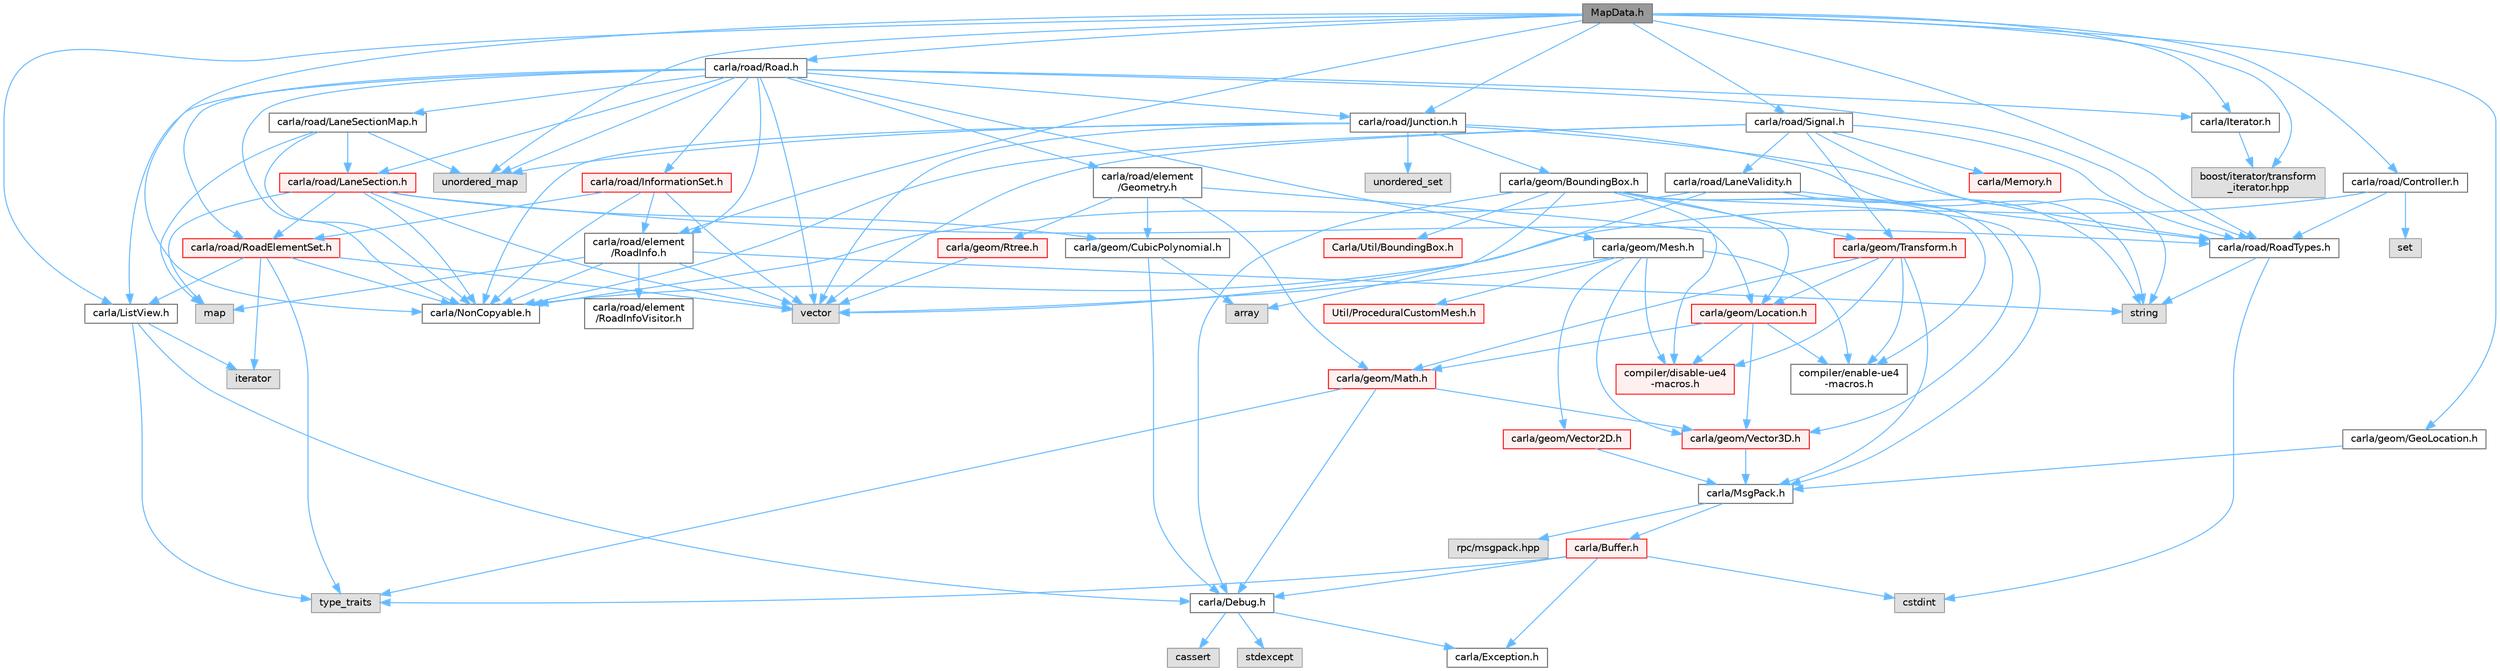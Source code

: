 digraph "MapData.h"
{
 // INTERACTIVE_SVG=YES
 // LATEX_PDF_SIZE
  bgcolor="transparent";
  edge [fontname=Helvetica,fontsize=10,labelfontname=Helvetica,labelfontsize=10];
  node [fontname=Helvetica,fontsize=10,shape=box,height=0.2,width=0.4];
  Node1 [id="Node000001",label="MapData.h",height=0.2,width=0.4,color="gray40", fillcolor="grey60", style="filled", fontcolor="black",tooltip=" "];
  Node1 -> Node2 [id="edge1_Node000001_Node000002",color="steelblue1",style="solid",tooltip=" "];
  Node2 [id="Node000002",label="carla/geom/GeoLocation.h",height=0.2,width=0.4,color="grey40", fillcolor="white", style="filled",URL="$d7/d86/GeoLocation_8h.html",tooltip=" "];
  Node2 -> Node3 [id="edge2_Node000002_Node000003",color="steelblue1",style="solid",tooltip=" "];
  Node3 [id="Node000003",label="carla/MsgPack.h",height=0.2,width=0.4,color="grey40", fillcolor="white", style="filled",URL="$d9/d6f/MsgPack_8h.html",tooltip=" "];
  Node3 -> Node4 [id="edge3_Node000003_Node000004",color="steelblue1",style="solid",tooltip=" "];
  Node4 [id="Node000004",label="carla/Buffer.h",height=0.2,width=0.4,color="red", fillcolor="#FFF0F0", style="filled",URL="$d2/dda/carla_2Buffer_8h.html",tooltip=" "];
  Node4 -> Node5 [id="edge4_Node000004_Node000005",color="steelblue1",style="solid",tooltip=" "];
  Node5 [id="Node000005",label="carla/Debug.h",height=0.2,width=0.4,color="grey40", fillcolor="white", style="filled",URL="$d4/deb/Debug_8h.html",tooltip=" "];
  Node5 -> Node6 [id="edge5_Node000005_Node000006",color="steelblue1",style="solid",tooltip=" "];
  Node6 [id="Node000006",label="carla/Exception.h",height=0.2,width=0.4,color="grey40", fillcolor="white", style="filled",URL="$d8/d8a/Exception_8h.html",tooltip=" "];
  Node5 -> Node7 [id="edge6_Node000005_Node000007",color="steelblue1",style="solid",tooltip=" "];
  Node7 [id="Node000007",label="stdexcept",height=0.2,width=0.4,color="grey60", fillcolor="#E0E0E0", style="filled",tooltip=" "];
  Node5 -> Node8 [id="edge7_Node000005_Node000008",color="steelblue1",style="solid",tooltip=" "];
  Node8 [id="Node000008",label="cassert",height=0.2,width=0.4,color="grey60", fillcolor="#E0E0E0", style="filled",tooltip=" "];
  Node4 -> Node6 [id="edge8_Node000004_Node000006",color="steelblue1",style="solid",tooltip=" "];
  Node4 -> Node13 [id="edge9_Node000004_Node000013",color="steelblue1",style="solid",tooltip=" "];
  Node13 [id="Node000013",label="cstdint",height=0.2,width=0.4,color="grey60", fillcolor="#E0E0E0", style="filled",tooltip=" "];
  Node4 -> Node16 [id="edge10_Node000004_Node000016",color="steelblue1",style="solid",tooltip=" "];
  Node16 [id="Node000016",label="type_traits",height=0.2,width=0.4,color="grey60", fillcolor="#E0E0E0", style="filled",tooltip=" "];
  Node3 -> Node17 [id="edge11_Node000003_Node000017",color="steelblue1",style="solid",tooltip=" "];
  Node17 [id="Node000017",label="rpc/msgpack.hpp",height=0.2,width=0.4,color="grey60", fillcolor="#E0E0E0", style="filled",tooltip=" "];
  Node1 -> Node18 [id="edge12_Node000001_Node000018",color="steelblue1",style="solid",tooltip=" "];
  Node18 [id="Node000018",label="carla/Iterator.h",height=0.2,width=0.4,color="grey40", fillcolor="white", style="filled",URL="$d7/ddd/Iterator_8h.html",tooltip=" "];
  Node18 -> Node19 [id="edge13_Node000018_Node000019",color="steelblue1",style="solid",tooltip=" "];
  Node19 [id="Node000019",label="boost/iterator/transform\l_iterator.hpp",height=0.2,width=0.4,color="grey60", fillcolor="#E0E0E0", style="filled",tooltip=" "];
  Node1 -> Node20 [id="edge14_Node000001_Node000020",color="steelblue1",style="solid",tooltip=" "];
  Node20 [id="Node000020",label="carla/ListView.h",height=0.2,width=0.4,color="grey40", fillcolor="white", style="filled",URL="$d4/d50/LibCarla_2source_2carla_2ListView_8h.html",tooltip=" "];
  Node20 -> Node5 [id="edge15_Node000020_Node000005",color="steelblue1",style="solid",tooltip=" "];
  Node20 -> Node16 [id="edge16_Node000020_Node000016",color="steelblue1",style="solid",tooltip=" "];
  Node20 -> Node21 [id="edge17_Node000020_Node000021",color="steelblue1",style="solid",tooltip=" "];
  Node21 [id="Node000021",label="iterator",height=0.2,width=0.4,color="grey60", fillcolor="#E0E0E0", style="filled",tooltip=" "];
  Node1 -> Node22 [id="edge18_Node000001_Node000022",color="steelblue1",style="solid",tooltip=" "];
  Node22 [id="Node000022",label="carla/NonCopyable.h",height=0.2,width=0.4,color="grey40", fillcolor="white", style="filled",URL="$d4/dd8/LibCarla_2source_2carla_2NonCopyable_8h.html",tooltip=" "];
  Node1 -> Node23 [id="edge19_Node000001_Node000023",color="steelblue1",style="solid",tooltip=" "];
  Node23 [id="Node000023",label="carla/road/Controller.h",height=0.2,width=0.4,color="grey40", fillcolor="white", style="filled",URL="$de/d4a/Controller_8h.html",tooltip=" "];
  Node23 -> Node22 [id="edge20_Node000023_Node000022",color="steelblue1",style="solid",tooltip=" "];
  Node23 -> Node24 [id="edge21_Node000023_Node000024",color="steelblue1",style="solid",tooltip=" "];
  Node24 [id="Node000024",label="carla/road/RoadTypes.h",height=0.2,width=0.4,color="grey40", fillcolor="white", style="filled",URL="$d6/dbb/RoadTypes_8h.html",tooltip=" "];
  Node24 -> Node13 [id="edge22_Node000024_Node000013",color="steelblue1",style="solid",tooltip=" "];
  Node24 -> Node25 [id="edge23_Node000024_Node000025",color="steelblue1",style="solid",tooltip=" "];
  Node25 [id="Node000025",label="string",height=0.2,width=0.4,color="grey60", fillcolor="#E0E0E0", style="filled",tooltip=" "];
  Node23 -> Node26 [id="edge24_Node000023_Node000026",color="steelblue1",style="solid",tooltip=" "];
  Node26 [id="Node000026",label="set",height=0.2,width=0.4,color="grey60", fillcolor="#E0E0E0", style="filled",tooltip=" "];
  Node1 -> Node27 [id="edge25_Node000001_Node000027",color="steelblue1",style="solid",tooltip=" "];
  Node27 [id="Node000027",label="carla/road/element\l/RoadInfo.h",height=0.2,width=0.4,color="grey40", fillcolor="white", style="filled",URL="$de/d3a/RoadInfo_8h.html",tooltip=" "];
  Node27 -> Node28 [id="edge26_Node000027_Node000028",color="steelblue1",style="solid",tooltip=" "];
  Node28 [id="Node000028",label="carla/road/element\l/RoadInfoVisitor.h",height=0.2,width=0.4,color="grey40", fillcolor="white", style="filled",URL="$d6/d67/RoadInfoVisitor_8h.html",tooltip=" "];
  Node27 -> Node22 [id="edge27_Node000027_Node000022",color="steelblue1",style="solid",tooltip=" "];
  Node27 -> Node29 [id="edge28_Node000027_Node000029",color="steelblue1",style="solid",tooltip=" "];
  Node29 [id="Node000029",label="map",height=0.2,width=0.4,color="grey60", fillcolor="#E0E0E0", style="filled",tooltip=" "];
  Node27 -> Node25 [id="edge29_Node000027_Node000025",color="steelblue1",style="solid",tooltip=" "];
  Node27 -> Node30 [id="edge30_Node000027_Node000030",color="steelblue1",style="solid",tooltip=" "];
  Node30 [id="Node000030",label="vector",height=0.2,width=0.4,color="grey60", fillcolor="#E0E0E0", style="filled",tooltip=" "];
  Node1 -> Node31 [id="edge31_Node000001_Node000031",color="steelblue1",style="solid",tooltip=" "];
  Node31 [id="Node000031",label="carla/road/Junction.h",height=0.2,width=0.4,color="grey40", fillcolor="white", style="filled",URL="$d1/d3a/road_2Junction_8h.html",tooltip=" "];
  Node31 -> Node32 [id="edge32_Node000031_Node000032",color="steelblue1",style="solid",tooltip=" "];
  Node32 [id="Node000032",label="carla/geom/BoundingBox.h",height=0.2,width=0.4,color="grey40", fillcolor="white", style="filled",URL="$d2/dfe/LibCarla_2source_2carla_2geom_2BoundingBox_8h.html",tooltip=" "];
  Node32 -> Node5 [id="edge33_Node000032_Node000005",color="steelblue1",style="solid",tooltip=" "];
  Node32 -> Node3 [id="edge34_Node000032_Node000003",color="steelblue1",style="solid",tooltip=" "];
  Node32 -> Node33 [id="edge35_Node000032_Node000033",color="steelblue1",style="solid",tooltip=" "];
  Node33 [id="Node000033",label="carla/geom/Transform.h",height=0.2,width=0.4,color="red", fillcolor="#FFF0F0", style="filled",URL="$de/d17/geom_2Transform_8h.html",tooltip=" "];
  Node33 -> Node3 [id="edge36_Node000033_Node000003",color="steelblue1",style="solid",tooltip=" "];
  Node33 -> Node34 [id="edge37_Node000033_Node000034",color="steelblue1",style="solid",tooltip=" "];
  Node34 [id="Node000034",label="carla/geom/Location.h",height=0.2,width=0.4,color="red", fillcolor="#FFF0F0", style="filled",URL="$d9/d8b/geom_2Location_8h.html",tooltip=" "];
  Node34 -> Node35 [id="edge38_Node000034_Node000035",color="steelblue1",style="solid",tooltip=" "];
  Node35 [id="Node000035",label="carla/geom/Vector3D.h",height=0.2,width=0.4,color="red", fillcolor="#FFF0F0", style="filled",URL="$de/d70/geom_2Vector3D_8h.html",tooltip=" "];
  Node35 -> Node3 [id="edge39_Node000035_Node000003",color="steelblue1",style="solid",tooltip=" "];
  Node34 -> Node38 [id="edge40_Node000034_Node000038",color="steelblue1",style="solid",tooltip=" "];
  Node38 [id="Node000038",label="carla/geom/Math.h",height=0.2,width=0.4,color="red", fillcolor="#FFF0F0", style="filled",URL="$db/d8a/Math_8h.html",tooltip=" "];
  Node38 -> Node5 [id="edge41_Node000038_Node000005",color="steelblue1",style="solid",tooltip=" "];
  Node38 -> Node35 [id="edge42_Node000038_Node000035",color="steelblue1",style="solid",tooltip=" "];
  Node38 -> Node16 [id="edge43_Node000038_Node000016",color="steelblue1",style="solid",tooltip=" "];
  Node34 -> Node40 [id="edge44_Node000034_Node000040",color="steelblue1",style="solid",tooltip=" "];
  Node40 [id="Node000040",label="compiler/enable-ue4\l-macros.h",height=0.2,width=0.4,color="grey40", fillcolor="white", style="filled",URL="$d9/da2/enable-ue4-macros_8h.html",tooltip=" "];
  Node34 -> Node42 [id="edge45_Node000034_Node000042",color="steelblue1",style="solid",tooltip=" "];
  Node42 [id="Node000042",label="compiler/disable-ue4\l-macros.h",height=0.2,width=0.4,color="red", fillcolor="#FFF0F0", style="filled",URL="$d2/d02/disable-ue4-macros_8h.html",tooltip=" "];
  Node33 -> Node38 [id="edge46_Node000033_Node000038",color="steelblue1",style="solid",tooltip=" "];
  Node33 -> Node40 [id="edge47_Node000033_Node000040",color="steelblue1",style="solid",tooltip=" "];
  Node33 -> Node42 [id="edge48_Node000033_Node000042",color="steelblue1",style="solid",tooltip=" "];
  Node32 -> Node34 [id="edge49_Node000032_Node000034",color="steelblue1",style="solid",tooltip=" "];
  Node32 -> Node35 [id="edge50_Node000032_Node000035",color="steelblue1",style="solid",tooltip=" "];
  Node32 -> Node50 [id="edge51_Node000032_Node000050",color="steelblue1",style="solid",tooltip=" "];
  Node50 [id="Node000050",label="array",height=0.2,width=0.4,color="grey60", fillcolor="#E0E0E0", style="filled",tooltip=" "];
  Node32 -> Node40 [id="edge52_Node000032_Node000040",color="steelblue1",style="solid",tooltip=" "];
  Node32 -> Node51 [id="edge53_Node000032_Node000051",color="steelblue1",style="solid",tooltip=" "];
  Node51 [id="Node000051",label="Carla/Util/BoundingBox.h",height=0.2,width=0.4,color="red", fillcolor="#FFF0F0", style="filled",URL="$d2/d62/Unreal_2CarlaUE4_2Plugins_2Carla_2Source_2Carla_2Util_2BoundingBox_8h.html",tooltip=" "];
  Node32 -> Node42 [id="edge54_Node000032_Node000042",color="steelblue1",style="solid",tooltip=" "];
  Node31 -> Node22 [id="edge55_Node000031_Node000022",color="steelblue1",style="solid",tooltip=" "];
  Node31 -> Node24 [id="edge56_Node000031_Node000024",color="steelblue1",style="solid",tooltip=" "];
  Node31 -> Node53 [id="edge57_Node000031_Node000053",color="steelblue1",style="solid",tooltip=" "];
  Node53 [id="Node000053",label="unordered_map",height=0.2,width=0.4,color="grey60", fillcolor="#E0E0E0", style="filled",tooltip=" "];
  Node31 -> Node54 [id="edge58_Node000031_Node000054",color="steelblue1",style="solid",tooltip=" "];
  Node54 [id="Node000054",label="unordered_set",height=0.2,width=0.4,color="grey60", fillcolor="#E0E0E0", style="filled",tooltip=" "];
  Node31 -> Node30 [id="edge59_Node000031_Node000030",color="steelblue1",style="solid",tooltip=" "];
  Node31 -> Node25 [id="edge60_Node000031_Node000025",color="steelblue1",style="solid",tooltip=" "];
  Node1 -> Node55 [id="edge61_Node000001_Node000055",color="steelblue1",style="solid",tooltip=" "];
  Node55 [id="Node000055",label="carla/road/Road.h",height=0.2,width=0.4,color="grey40", fillcolor="white", style="filled",URL="$db/d48/Road_8h.html",tooltip=" "];
  Node55 -> Node56 [id="edge62_Node000055_Node000056",color="steelblue1",style="solid",tooltip=" "];
  Node56 [id="Node000056",label="carla/geom/Mesh.h",height=0.2,width=0.4,color="grey40", fillcolor="white", style="filled",URL="$d9/d31/Mesh_8h.html",tooltip=" "];
  Node56 -> Node30 [id="edge63_Node000056_Node000030",color="steelblue1",style="solid",tooltip=" "];
  Node56 -> Node35 [id="edge64_Node000056_Node000035",color="steelblue1",style="solid",tooltip=" "];
  Node56 -> Node57 [id="edge65_Node000056_Node000057",color="steelblue1",style="solid",tooltip=" "];
  Node57 [id="Node000057",label="carla/geom/Vector2D.h",height=0.2,width=0.4,color="red", fillcolor="#FFF0F0", style="filled",URL="$d7/d26/geom_2Vector2D_8h.html",tooltip=" "];
  Node57 -> Node3 [id="edge66_Node000057_Node000003",color="steelblue1",style="solid",tooltip=" "];
  Node56 -> Node40 [id="edge67_Node000056_Node000040",color="steelblue1",style="solid",tooltip=" "];
  Node56 -> Node58 [id="edge68_Node000056_Node000058",color="steelblue1",style="solid",tooltip=" "];
  Node58 [id="Node000058",label="Util/ProceduralCustomMesh.h",height=0.2,width=0.4,color="red", fillcolor="#FFF0F0", style="filled",URL="$d5/d30/ProceduralCustomMesh_8h.html",tooltip=" "];
  Node56 -> Node42 [id="edge69_Node000056_Node000042",color="steelblue1",style="solid",tooltip=" "];
  Node55 -> Node18 [id="edge70_Node000055_Node000018",color="steelblue1",style="solid",tooltip=" "];
  Node55 -> Node20 [id="edge71_Node000055_Node000020",color="steelblue1",style="solid",tooltip=" "];
  Node55 -> Node22 [id="edge72_Node000055_Node000022",color="steelblue1",style="solid",tooltip=" "];
  Node55 -> Node60 [id="edge73_Node000055_Node000060",color="steelblue1",style="solid",tooltip=" "];
  Node60 [id="Node000060",label="carla/road/element\l/Geometry.h",height=0.2,width=0.4,color="grey40", fillcolor="white", style="filled",URL="$d3/d8b/Geometry_8h.html",tooltip=" "];
  Node60 -> Node34 [id="edge74_Node000060_Node000034",color="steelblue1",style="solid",tooltip=" "];
  Node60 -> Node38 [id="edge75_Node000060_Node000038",color="steelblue1",style="solid",tooltip=" "];
  Node60 -> Node61 [id="edge76_Node000060_Node000061",color="steelblue1",style="solid",tooltip=" "];
  Node61 [id="Node000061",label="carla/geom/CubicPolynomial.h",height=0.2,width=0.4,color="grey40", fillcolor="white", style="filled",URL="$db/dee/CubicPolynomial_8h.html",tooltip=" "];
  Node61 -> Node5 [id="edge77_Node000061_Node000005",color="steelblue1",style="solid",tooltip=" "];
  Node61 -> Node50 [id="edge78_Node000061_Node000050",color="steelblue1",style="solid",tooltip=" "];
  Node60 -> Node62 [id="edge79_Node000060_Node000062",color="steelblue1",style="solid",tooltip=" "];
  Node62 [id="Node000062",label="carla/geom/Rtree.h",height=0.2,width=0.4,color="red", fillcolor="#FFF0F0", style="filled",URL="$d5/d30/Rtree_8h.html",tooltip=" "];
  Node62 -> Node30 [id="edge80_Node000062_Node000030",color="steelblue1",style="solid",tooltip=" "];
  Node55 -> Node27 [id="edge81_Node000055_Node000027",color="steelblue1",style="solid",tooltip=" "];
  Node55 -> Node66 [id="edge82_Node000055_Node000066",color="steelblue1",style="solid",tooltip=" "];
  Node66 [id="Node000066",label="carla/road/InformationSet.h",height=0.2,width=0.4,color="red", fillcolor="#FFF0F0", style="filled",URL="$d2/d56/InformationSet_8h.html",tooltip=" "];
  Node66 -> Node22 [id="edge83_Node000066_Node000022",color="steelblue1",style="solid",tooltip=" "];
  Node66 -> Node67 [id="edge84_Node000066_Node000067",color="steelblue1",style="solid",tooltip=" "];
  Node67 [id="Node000067",label="carla/road/RoadElementSet.h",height=0.2,width=0.4,color="red", fillcolor="#FFF0F0", style="filled",URL="$d3/d81/RoadElementSet_8h.html",tooltip=" "];
  Node67 -> Node20 [id="edge85_Node000067_Node000020",color="steelblue1",style="solid",tooltip=" "];
  Node67 -> Node22 [id="edge86_Node000067_Node000022",color="steelblue1",style="solid",tooltip=" "];
  Node67 -> Node21 [id="edge87_Node000067_Node000021",color="steelblue1",style="solid",tooltip=" "];
  Node67 -> Node30 [id="edge88_Node000067_Node000030",color="steelblue1",style="solid",tooltip=" "];
  Node67 -> Node16 [id="edge89_Node000067_Node000016",color="steelblue1",style="solid",tooltip=" "];
  Node66 -> Node27 [id="edge90_Node000066_Node000027",color="steelblue1",style="solid",tooltip=" "];
  Node66 -> Node30 [id="edge91_Node000066_Node000030",color="steelblue1",style="solid",tooltip=" "];
  Node55 -> Node31 [id="edge92_Node000055_Node000031",color="steelblue1",style="solid",tooltip=" "];
  Node55 -> Node70 [id="edge93_Node000055_Node000070",color="steelblue1",style="solid",tooltip=" "];
  Node70 [id="Node000070",label="carla/road/LaneSection.h",height=0.2,width=0.4,color="red", fillcolor="#FFF0F0", style="filled",URL="$d6/dfd/LaneSection_8h.html",tooltip=" "];
  Node70 -> Node61 [id="edge94_Node000070_Node000061",color="steelblue1",style="solid",tooltip=" "];
  Node70 -> Node22 [id="edge95_Node000070_Node000022",color="steelblue1",style="solid",tooltip=" "];
  Node70 -> Node67 [id="edge96_Node000070_Node000067",color="steelblue1",style="solid",tooltip=" "];
  Node70 -> Node24 [id="edge97_Node000070_Node000024",color="steelblue1",style="solid",tooltip=" "];
  Node70 -> Node29 [id="edge98_Node000070_Node000029",color="steelblue1",style="solid",tooltip=" "];
  Node70 -> Node30 [id="edge99_Node000070_Node000030",color="steelblue1",style="solid",tooltip=" "];
  Node55 -> Node72 [id="edge100_Node000055_Node000072",color="steelblue1",style="solid",tooltip=" "];
  Node72 [id="Node000072",label="carla/road/LaneSectionMap.h",height=0.2,width=0.4,color="grey40", fillcolor="white", style="filled",URL="$df/d60/LaneSectionMap_8h.html",tooltip=" "];
  Node72 -> Node22 [id="edge101_Node000072_Node000022",color="steelblue1",style="solid",tooltip=" "];
  Node72 -> Node70 [id="edge102_Node000072_Node000070",color="steelblue1",style="solid",tooltip=" "];
  Node72 -> Node29 [id="edge103_Node000072_Node000029",color="steelblue1",style="solid",tooltip=" "];
  Node72 -> Node53 [id="edge104_Node000072_Node000053",color="steelblue1",style="solid",tooltip=" "];
  Node55 -> Node67 [id="edge105_Node000055_Node000067",color="steelblue1",style="solid",tooltip=" "];
  Node55 -> Node24 [id="edge106_Node000055_Node000024",color="steelblue1",style="solid",tooltip=" "];
  Node55 -> Node53 [id="edge107_Node000055_Node000053",color="steelblue1",style="solid",tooltip=" "];
  Node55 -> Node30 [id="edge108_Node000055_Node000030",color="steelblue1",style="solid",tooltip=" "];
  Node1 -> Node24 [id="edge109_Node000001_Node000024",color="steelblue1",style="solid",tooltip=" "];
  Node1 -> Node73 [id="edge110_Node000001_Node000073",color="steelblue1",style="solid",tooltip=" "];
  Node73 [id="Node000073",label="carla/road/Signal.h",height=0.2,width=0.4,color="grey40", fillcolor="white", style="filled",URL="$d0/def/Signal_8h.html",tooltip=" "];
  Node73 -> Node74 [id="edge111_Node000073_Node000074",color="steelblue1",style="solid",tooltip=" "];
  Node74 [id="Node000074",label="carla/Memory.h",height=0.2,width=0.4,color="red", fillcolor="#FFF0F0", style="filled",URL="$de/d5c/Memory_8h.html",tooltip=" "];
  Node73 -> Node22 [id="edge112_Node000073_Node000022",color="steelblue1",style="solid",tooltip=" "];
  Node73 -> Node24 [id="edge113_Node000073_Node000024",color="steelblue1",style="solid",tooltip=" "];
  Node73 -> Node79 [id="edge114_Node000073_Node000079",color="steelblue1",style="solid",tooltip=" "];
  Node79 [id="Node000079",label="carla/road/LaneValidity.h",height=0.2,width=0.4,color="grey40", fillcolor="white", style="filled",URL="$d9/d74/LaneValidity_8h.html",tooltip=" "];
  Node79 -> Node22 [id="edge115_Node000079_Node000022",color="steelblue1",style="solid",tooltip=" "];
  Node79 -> Node25 [id="edge116_Node000079_Node000025",color="steelblue1",style="solid",tooltip=" "];
  Node79 -> Node30 [id="edge117_Node000079_Node000030",color="steelblue1",style="solid",tooltip=" "];
  Node79 -> Node24 [id="edge118_Node000079_Node000024",color="steelblue1",style="solid",tooltip=" "];
  Node73 -> Node33 [id="edge119_Node000073_Node000033",color="steelblue1",style="solid",tooltip=" "];
  Node73 -> Node25 [id="edge120_Node000073_Node000025",color="steelblue1",style="solid",tooltip=" "];
  Node73 -> Node30 [id="edge121_Node000073_Node000030",color="steelblue1",style="solid",tooltip=" "];
  Node1 -> Node19 [id="edge122_Node000001_Node000019",color="steelblue1",style="solid",tooltip=" "];
  Node1 -> Node53 [id="edge123_Node000001_Node000053",color="steelblue1",style="solid",tooltip=" "];
}
